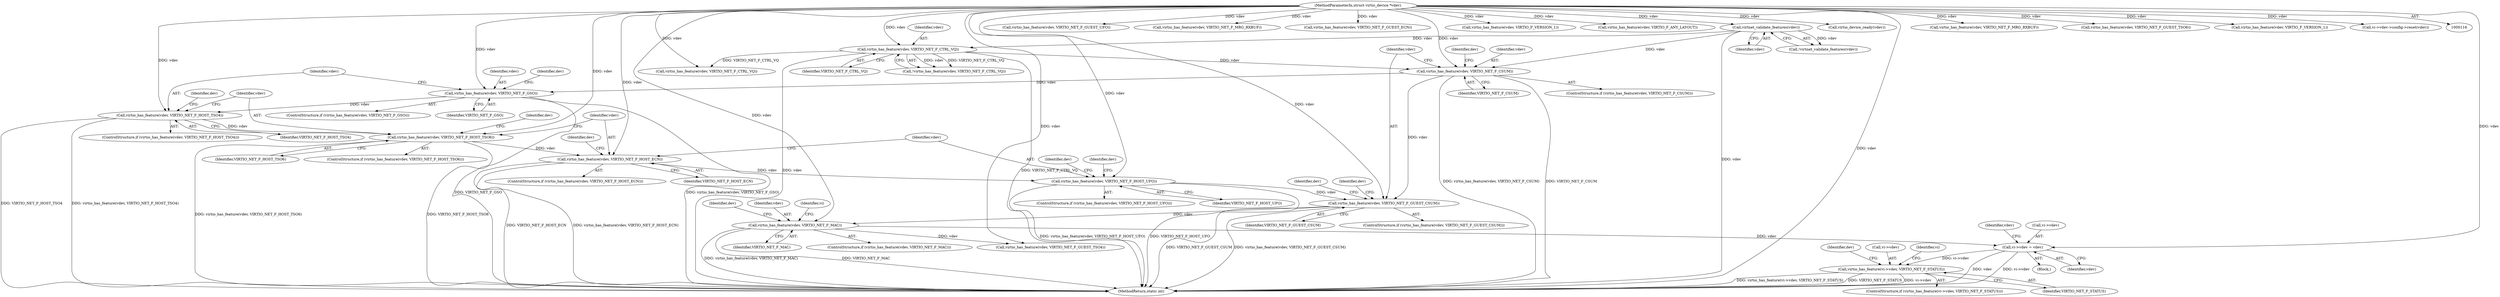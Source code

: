 digraph "0_linux_48900cb6af4282fa0fb6ff4d72a81aa3dadb5c39@pointer" {
"1000332" [label="(Call,vi->vdev = vdev)"];
"1000317" [label="(Call,virtio_has_feature(vdev, VIRTIO_NET_F_MAC))"];
"1000301" [label="(Call,virtio_has_feature(vdev, VIRTIO_NET_F_GUEST_CSUM))"];
"1000274" [label="(Call,virtio_has_feature(vdev, VIRTIO_NET_F_HOST_UFO))"];
"1000265" [label="(Call,virtio_has_feature(vdev, VIRTIO_NET_F_HOST_ECN))"];
"1000256" [label="(Call,virtio_has_feature(vdev, VIRTIO_NET_F_HOST_TSO6))"];
"1000247" [label="(Call,virtio_has_feature(vdev, VIRTIO_NET_F_HOST_TSO4))"];
"1000231" [label="(Call,virtio_has_feature(vdev, VIRTIO_NET_F_GSO))"];
"1000210" [label="(Call,virtio_has_feature(vdev, VIRTIO_NET_F_CSUM))"];
"1000144" [label="(Call,virtnet_validate_features(vdev))"];
"1000117" [label="(MethodParameterIn,struct virtio_device *vdev)"];
"1000161" [label="(Call,virtio_has_feature(vdev, VIRTIO_NET_F_CTRL_VQ))"];
"1000581" [label="(Call,virtio_has_feature(vi->vdev, VIRTIO_NET_F_STATUS))"];
"1000284" [label="(Identifier,dev)"];
"1000246" [label="(ControlStructure,if (virtio_has_feature(vdev, VIRTIO_NET_F_HOST_TSO4)))"];
"1000212" [label="(Identifier,VIRTIO_NET_F_CSUM)"];
"1000267" [label="(Identifier,VIRTIO_NET_F_HOST_ECN)"];
"1000311" [label="(Identifier,dev)"];
"1000162" [label="(Identifier,vdev)"];
"1000332" [label="(Call,vi->vdev = vdev)"];
"1000333" [label="(Call,vi->vdev)"];
"1000336" [label="(Identifier,vdev)"];
"1000273" [label="(ControlStructure,if (virtio_has_feature(vdev, VIRTIO_NET_F_HOST_UFO)))"];
"1000210" [label="(Call,virtio_has_feature(vdev, VIRTIO_NET_F_CSUM))"];
"1000276" [label="(Identifier,VIRTIO_NET_F_HOST_UFO)"];
"1000232" [label="(Identifier,vdev)"];
"1000163" [label="(Identifier,VIRTIO_NET_F_CTRL_VQ)"];
"1000270" [label="(Identifier,dev)"];
"1000247" [label="(Call,virtio_has_feature(vdev, VIRTIO_NET_F_HOST_TSO4))"];
"1000255" [label="(ControlStructure,if (virtio_has_feature(vdev, VIRTIO_NET_F_HOST_TSO6)))"];
"1000252" [label="(Identifier,dev)"];
"1000391" [label="(Call,virtio_has_feature(vdev, VIRTIO_NET_F_GUEST_UFO))"];
"1000275" [label="(Identifier,vdev)"];
"1000261" [label="(Identifier,dev)"];
"1000324" [label="(Identifier,vi)"];
"1000233" [label="(Identifier,VIRTIO_NET_F_GSO)"];
"1000265" [label="(Call,virtio_has_feature(vdev, VIRTIO_NET_F_HOST_ECN))"];
"1000306" [label="(Identifier,dev)"];
"1000303" [label="(Identifier,VIRTIO_NET_F_GUEST_CSUM)"];
"1000322" [label="(Identifier,dev)"];
"1000256" [label="(Call,virtio_has_feature(vdev, VIRTIO_NET_F_HOST_TSO6))"];
"1000266" [label="(Identifier,vdev)"];
"1000118" [label="(Block,)"];
"1000216" [label="(Identifier,dev)"];
"1000400" [label="(Call,virtio_has_feature(vdev, VIRTIO_NET_F_MRG_RXBUF))"];
"1000160" [label="(Call,!virtio_has_feature(vdev, VIRTIO_NET_F_CTRL_VQ))"];
"1000257" [label="(Identifier,vdev)"];
"1000588" [label="(Identifier,dev)"];
"1000231" [label="(Call,virtio_has_feature(vdev, VIRTIO_NET_F_GSO))"];
"1000302" [label="(Identifier,vdev)"];
"1000318" [label="(Identifier,vdev)"];
"1000161" [label="(Call,virtio_has_feature(vdev, VIRTIO_NET_F_CTRL_VQ))"];
"1000581" [label="(Call,virtio_has_feature(vi->vdev, VIRTIO_NET_F_STATUS))"];
"1000388" [label="(Call,virtio_has_feature(vdev, VIRTIO_NET_F_GUEST_ECN))"];
"1000248" [label="(Identifier,vdev)"];
"1000279" [label="(Identifier,dev)"];
"1000443" [label="(Call,virtio_has_feature(vdev, VIRTIO_NET_F_CTRL_VQ))"];
"1000274" [label="(Call,virtio_has_feature(vdev, VIRTIO_NET_F_HOST_UFO))"];
"1000301" [label="(Call,virtio_has_feature(vdev, VIRTIO_NET_F_GUEST_CSUM))"];
"1000237" [label="(Identifier,dev)"];
"1000300" [label="(ControlStructure,if (virtio_has_feature(vdev, VIRTIO_NET_F_GUEST_CSUM)))"];
"1000211" [label="(Identifier,vdev)"];
"1000580" [label="(ControlStructure,if (virtio_has_feature(vi->vdev, VIRTIO_NET_F_STATUS)))"];
"1000145" [label="(Identifier,vdev)"];
"1000413" [label="(Call,virtio_has_feature(vdev, VIRTIO_F_VERSION_1))"];
"1000249" [label="(Identifier,VIRTIO_NET_F_HOST_TSO4)"];
"1000319" [label="(Identifier,VIRTIO_NET_F_MAC)"];
"1000431" [label="(Call,virtio_has_feature(vdev, VIRTIO_F_ANY_LAYOUT))"];
"1000582" [label="(Call,vi->vdev)"];
"1000117" [label="(MethodParameterIn,struct virtio_device *vdev)"];
"1000598" [label="(Identifier,vi)"];
"1000230" [label="(ControlStructure,if (virtio_has_feature(vdev, VIRTIO_NET_F_GSO)))"];
"1000638" [label="(MethodReturn,static int)"];
"1000264" [label="(ControlStructure,if (virtio_has_feature(vdev, VIRTIO_NET_F_HOST_ECN)))"];
"1000143" [label="(Call,!virtnet_validate_features(vdev))"];
"1000144" [label="(Call,virtnet_validate_features(vdev))"];
"1000509" [label="(Call,virtio_device_ready(vdev))"];
"1000316" [label="(ControlStructure,if (virtio_has_feature(vdev, VIRTIO_NET_F_MAC)))"];
"1000380" [label="(Call,virtio_has_feature(vdev, VIRTIO_NET_F_GUEST_TSO4))"];
"1000585" [label="(Identifier,VIRTIO_NET_F_STATUS)"];
"1000410" [label="(Call,virtio_has_feature(vdev, VIRTIO_NET_F_MRG_RXBUF))"];
"1000384" [label="(Call,virtio_has_feature(vdev, VIRTIO_NET_F_GUEST_TSO6))"];
"1000317" [label="(Call,virtio_has_feature(vdev, VIRTIO_NET_F_MAC))"];
"1000434" [label="(Call,virtio_has_feature(vdev, VIRTIO_F_VERSION_1))"];
"1000612" [label="(Call,vi->vdev->config->reset(vdev))"];
"1000339" [label="(Identifier,vdev)"];
"1000209" [label="(ControlStructure,if (virtio_has_feature(vdev, VIRTIO_NET_F_CSUM)))"];
"1000258" [label="(Identifier,VIRTIO_NET_F_HOST_TSO6)"];
"1000332" -> "1000118"  [label="AST: "];
"1000332" -> "1000336"  [label="CFG: "];
"1000333" -> "1000332"  [label="AST: "];
"1000336" -> "1000332"  [label="AST: "];
"1000339" -> "1000332"  [label="CFG: "];
"1000332" -> "1000638"  [label="DDG: vi->vdev"];
"1000332" -> "1000638"  [label="DDG: vdev"];
"1000317" -> "1000332"  [label="DDG: vdev"];
"1000117" -> "1000332"  [label="DDG: vdev"];
"1000332" -> "1000581"  [label="DDG: vi->vdev"];
"1000317" -> "1000316"  [label="AST: "];
"1000317" -> "1000319"  [label="CFG: "];
"1000318" -> "1000317"  [label="AST: "];
"1000319" -> "1000317"  [label="AST: "];
"1000322" -> "1000317"  [label="CFG: "];
"1000324" -> "1000317"  [label="CFG: "];
"1000317" -> "1000638"  [label="DDG: VIRTIO_NET_F_MAC"];
"1000317" -> "1000638"  [label="DDG: virtio_has_feature(vdev, VIRTIO_NET_F_MAC)"];
"1000301" -> "1000317"  [label="DDG: vdev"];
"1000117" -> "1000317"  [label="DDG: vdev"];
"1000317" -> "1000380"  [label="DDG: vdev"];
"1000301" -> "1000300"  [label="AST: "];
"1000301" -> "1000303"  [label="CFG: "];
"1000302" -> "1000301"  [label="AST: "];
"1000303" -> "1000301"  [label="AST: "];
"1000306" -> "1000301"  [label="CFG: "];
"1000311" -> "1000301"  [label="CFG: "];
"1000301" -> "1000638"  [label="DDG: VIRTIO_NET_F_GUEST_CSUM"];
"1000301" -> "1000638"  [label="DDG: virtio_has_feature(vdev, VIRTIO_NET_F_GUEST_CSUM)"];
"1000274" -> "1000301"  [label="DDG: vdev"];
"1000210" -> "1000301"  [label="DDG: vdev"];
"1000117" -> "1000301"  [label="DDG: vdev"];
"1000274" -> "1000273"  [label="AST: "];
"1000274" -> "1000276"  [label="CFG: "];
"1000275" -> "1000274"  [label="AST: "];
"1000276" -> "1000274"  [label="AST: "];
"1000279" -> "1000274"  [label="CFG: "];
"1000284" -> "1000274"  [label="CFG: "];
"1000274" -> "1000638"  [label="DDG: virtio_has_feature(vdev, VIRTIO_NET_F_HOST_UFO)"];
"1000274" -> "1000638"  [label="DDG: VIRTIO_NET_F_HOST_UFO"];
"1000265" -> "1000274"  [label="DDG: vdev"];
"1000117" -> "1000274"  [label="DDG: vdev"];
"1000265" -> "1000264"  [label="AST: "];
"1000265" -> "1000267"  [label="CFG: "];
"1000266" -> "1000265"  [label="AST: "];
"1000267" -> "1000265"  [label="AST: "];
"1000270" -> "1000265"  [label="CFG: "];
"1000275" -> "1000265"  [label="CFG: "];
"1000265" -> "1000638"  [label="DDG: virtio_has_feature(vdev, VIRTIO_NET_F_HOST_ECN)"];
"1000265" -> "1000638"  [label="DDG: VIRTIO_NET_F_HOST_ECN"];
"1000256" -> "1000265"  [label="DDG: vdev"];
"1000117" -> "1000265"  [label="DDG: vdev"];
"1000256" -> "1000255"  [label="AST: "];
"1000256" -> "1000258"  [label="CFG: "];
"1000257" -> "1000256"  [label="AST: "];
"1000258" -> "1000256"  [label="AST: "];
"1000261" -> "1000256"  [label="CFG: "];
"1000266" -> "1000256"  [label="CFG: "];
"1000256" -> "1000638"  [label="DDG: VIRTIO_NET_F_HOST_TSO6"];
"1000256" -> "1000638"  [label="DDG: virtio_has_feature(vdev, VIRTIO_NET_F_HOST_TSO6)"];
"1000247" -> "1000256"  [label="DDG: vdev"];
"1000117" -> "1000256"  [label="DDG: vdev"];
"1000247" -> "1000246"  [label="AST: "];
"1000247" -> "1000249"  [label="CFG: "];
"1000248" -> "1000247"  [label="AST: "];
"1000249" -> "1000247"  [label="AST: "];
"1000252" -> "1000247"  [label="CFG: "];
"1000257" -> "1000247"  [label="CFG: "];
"1000247" -> "1000638"  [label="DDG: virtio_has_feature(vdev, VIRTIO_NET_F_HOST_TSO4)"];
"1000247" -> "1000638"  [label="DDG: VIRTIO_NET_F_HOST_TSO4"];
"1000231" -> "1000247"  [label="DDG: vdev"];
"1000117" -> "1000247"  [label="DDG: vdev"];
"1000231" -> "1000230"  [label="AST: "];
"1000231" -> "1000233"  [label="CFG: "];
"1000232" -> "1000231"  [label="AST: "];
"1000233" -> "1000231"  [label="AST: "];
"1000237" -> "1000231"  [label="CFG: "];
"1000248" -> "1000231"  [label="CFG: "];
"1000231" -> "1000638"  [label="DDG: VIRTIO_NET_F_GSO"];
"1000231" -> "1000638"  [label="DDG: virtio_has_feature(vdev, VIRTIO_NET_F_GSO)"];
"1000210" -> "1000231"  [label="DDG: vdev"];
"1000117" -> "1000231"  [label="DDG: vdev"];
"1000210" -> "1000209"  [label="AST: "];
"1000210" -> "1000212"  [label="CFG: "];
"1000211" -> "1000210"  [label="AST: "];
"1000212" -> "1000210"  [label="AST: "];
"1000216" -> "1000210"  [label="CFG: "];
"1000302" -> "1000210"  [label="CFG: "];
"1000210" -> "1000638"  [label="DDG: virtio_has_feature(vdev, VIRTIO_NET_F_CSUM)"];
"1000210" -> "1000638"  [label="DDG: VIRTIO_NET_F_CSUM"];
"1000144" -> "1000210"  [label="DDG: vdev"];
"1000161" -> "1000210"  [label="DDG: vdev"];
"1000117" -> "1000210"  [label="DDG: vdev"];
"1000144" -> "1000143"  [label="AST: "];
"1000144" -> "1000145"  [label="CFG: "];
"1000145" -> "1000144"  [label="AST: "];
"1000143" -> "1000144"  [label="CFG: "];
"1000144" -> "1000638"  [label="DDG: vdev"];
"1000144" -> "1000143"  [label="DDG: vdev"];
"1000117" -> "1000144"  [label="DDG: vdev"];
"1000144" -> "1000161"  [label="DDG: vdev"];
"1000117" -> "1000116"  [label="AST: "];
"1000117" -> "1000638"  [label="DDG: vdev"];
"1000117" -> "1000161"  [label="DDG: vdev"];
"1000117" -> "1000380"  [label="DDG: vdev"];
"1000117" -> "1000384"  [label="DDG: vdev"];
"1000117" -> "1000388"  [label="DDG: vdev"];
"1000117" -> "1000391"  [label="DDG: vdev"];
"1000117" -> "1000400"  [label="DDG: vdev"];
"1000117" -> "1000410"  [label="DDG: vdev"];
"1000117" -> "1000413"  [label="DDG: vdev"];
"1000117" -> "1000431"  [label="DDG: vdev"];
"1000117" -> "1000434"  [label="DDG: vdev"];
"1000117" -> "1000443"  [label="DDG: vdev"];
"1000117" -> "1000509"  [label="DDG: vdev"];
"1000117" -> "1000612"  [label="DDG: vdev"];
"1000161" -> "1000160"  [label="AST: "];
"1000161" -> "1000163"  [label="CFG: "];
"1000162" -> "1000161"  [label="AST: "];
"1000163" -> "1000161"  [label="AST: "];
"1000160" -> "1000161"  [label="CFG: "];
"1000161" -> "1000638"  [label="DDG: VIRTIO_NET_F_CTRL_VQ"];
"1000161" -> "1000638"  [label="DDG: vdev"];
"1000161" -> "1000160"  [label="DDG: vdev"];
"1000161" -> "1000160"  [label="DDG: VIRTIO_NET_F_CTRL_VQ"];
"1000161" -> "1000443"  [label="DDG: VIRTIO_NET_F_CTRL_VQ"];
"1000581" -> "1000580"  [label="AST: "];
"1000581" -> "1000585"  [label="CFG: "];
"1000582" -> "1000581"  [label="AST: "];
"1000585" -> "1000581"  [label="AST: "];
"1000588" -> "1000581"  [label="CFG: "];
"1000598" -> "1000581"  [label="CFG: "];
"1000581" -> "1000638"  [label="DDG: vi->vdev"];
"1000581" -> "1000638"  [label="DDG: virtio_has_feature(vi->vdev, VIRTIO_NET_F_STATUS)"];
"1000581" -> "1000638"  [label="DDG: VIRTIO_NET_F_STATUS"];
}
